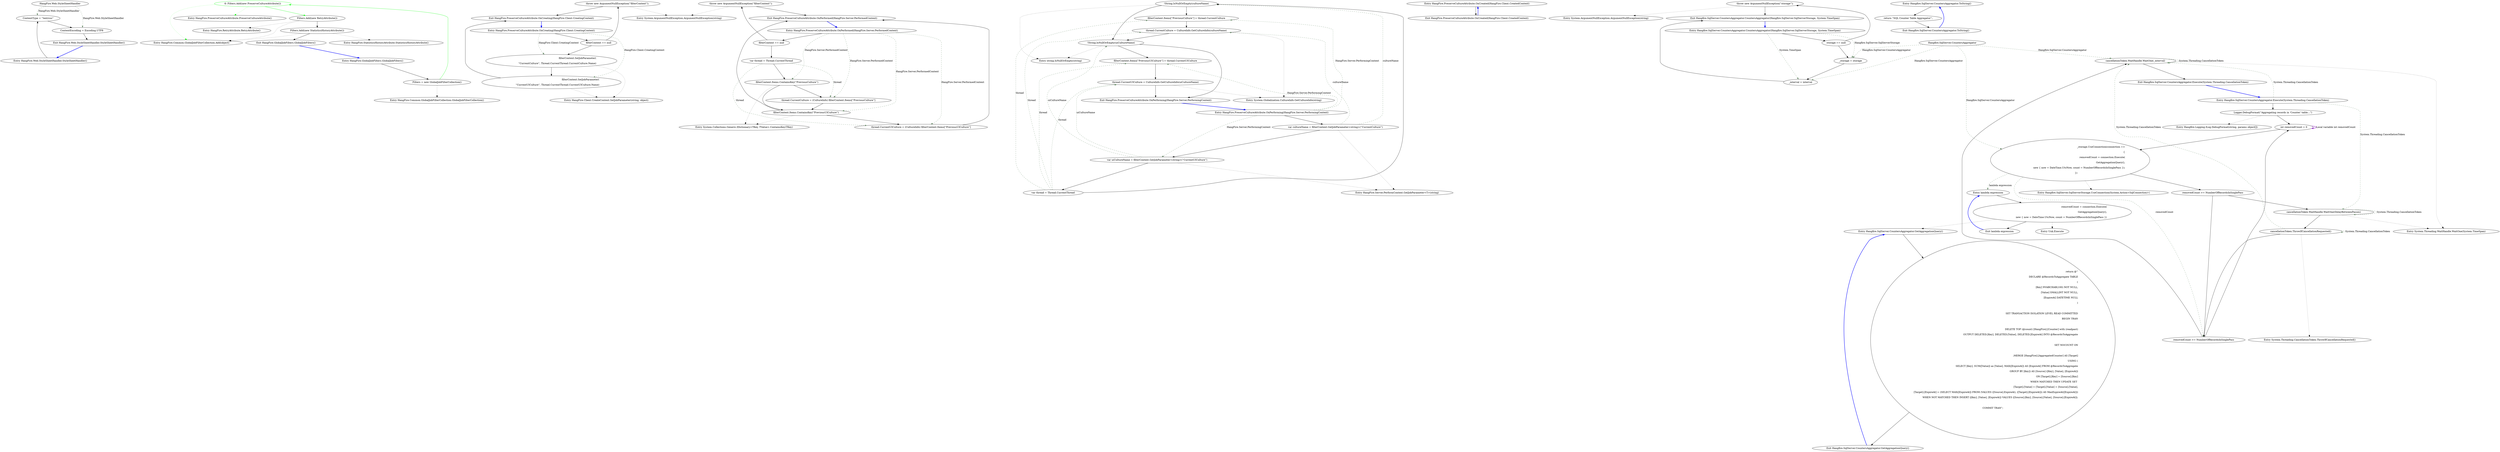 digraph  {
n4 [label="HangFire.Web.StyleSheetHandler", span=""];
n0 [cluster="HangFire.Web.StyleSheetHandler.StyleSheetHandler()", label="Entry HangFire.Web.StyleSheetHandler.StyleSheetHandler()", span="29-29"];
n1 [cluster="HangFire.Web.StyleSheetHandler.StyleSheetHandler()", label="ContentType = ''text/css''", span="32-32"];
n2 [cluster="HangFire.Web.StyleSheetHandler.StyleSheetHandler()", label="ContentEncoding = Encoding.UTF8", span="33-33"];
n3 [cluster="HangFire.Web.StyleSheetHandler.StyleSheetHandler()", label="Exit HangFire.Web.StyleSheetHandler.StyleSheetHandler()", span="29-29"];
d2 [cluster="HangFire.GlobalJobFilters.GlobalJobFilters()", color=green, community=0, label="6: Filters.Add(new PreserveCultureAttribute())", span="28-28"];
d1 [cluster="HangFire.GlobalJobFilters.GlobalJobFilters()", label="Filters = new GlobalJobFilterCollection()", span="27-27"];
d3 [cluster="HangFire.GlobalJobFilters.GlobalJobFilters()", label="Filters.Add(new RetryAttribute())", span="29-29"];
d7 [cluster="HangFire.PreserveCultureAttribute.PreserveCultureAttribute()", label="Entry HangFire.PreserveCultureAttribute.PreserveCultureAttribute()", span="26-26"];
d8 [cluster="HangFire.Common.GlobalJobFilterCollection.Add(object)", label="Entry HangFire.Common.GlobalJobFilterCollection.Add(object)", span="56-56"];
d0 [cluster="HangFire.GlobalJobFilters.GlobalJobFilters()", label="Entry HangFire.GlobalJobFilters.GlobalJobFilters()", span="25-25"];
d6 [cluster="HangFire.Common.GlobalJobFilterCollection.GlobalJobFilterCollection()", label="Entry HangFire.Common.GlobalJobFilterCollection.GlobalJobFilterCollection()", span="37-37"];
d4 [cluster="HangFire.GlobalJobFilters.GlobalJobFilters()", label="Filters.Add(new StatisticsHistoryAttribute())", span="30-30"];
d9 [cluster="HangFire.RetryAttribute.RetryAttribute()", label="Entry HangFire.RetryAttribute.RetryAttribute()", span="28-28"];
d5 [cluster="HangFire.GlobalJobFilters.GlobalJobFilters()", label="Exit HangFire.GlobalJobFilters.GlobalJobFilters()", span="25-25"];
d10 [cluster="HangFire.StatisticsHistoryAttribute.StatisticsHistoryAttribute()", label="Entry HangFire.StatisticsHistoryAttribute.StatisticsHistoryAttribute()", span="26-26"];
m0_6 [cluster="System.ArgumentNullException.ArgumentNullException(string)", file="PreserveCultureAttribute.cs", label="Entry System.ArgumentNullException.ArgumentNullException(string)", span="0-0"];
m0_7 [cluster="HangFire.Client.CreateContext.SetJobParameter(string, object)", file="PreserveCultureAttribute.cs", label="Entry HangFire.Client.CreateContext.SetJobParameter(string, object)", span="96-96"];
m0_22 [cluster="string.IsNullOrEmpty(string)", file="PreserveCultureAttribute.cs", label="Entry string.IsNullOrEmpty(string)", span="0-0"];
m0_21 [cluster="HangFire.Server.PerformContext.GetJobParameter<T>(string)", file="PreserveCultureAttribute.cs", label="Entry HangFire.Server.PerformContext.GetJobParameter<T>(string)", span="71-71"];
m0_0 [cluster="HangFire.PreserveCultureAttribute.OnCreating(HangFire.Client.CreatingContext)", file="PreserveCultureAttribute.cs", label="Entry HangFire.PreserveCultureAttribute.OnCreating(HangFire.Client.CreatingContext)", span="28-28"];
m0_1 [cluster="HangFire.PreserveCultureAttribute.OnCreating(HangFire.Client.CreatingContext)", file="PreserveCultureAttribute.cs", label="filterContext == null", span="30-30"];
m0_3 [cluster="HangFire.PreserveCultureAttribute.OnCreating(HangFire.Client.CreatingContext)", file="PreserveCultureAttribute.cs", label="filterContext.SetJobParameter(\r\n                ''CurrentCulture'', Thread.CurrentThread.CurrentCulture.Name)", span="32-33"];
m0_4 [cluster="HangFire.PreserveCultureAttribute.OnCreating(HangFire.Client.CreatingContext)", file="PreserveCultureAttribute.cs", label="filterContext.SetJobParameter(\r\n                ''CurrentUICulture'', Thread.CurrentThread.CurrentUICulture.Name)", span="34-35"];
m0_2 [cluster="HangFire.PreserveCultureAttribute.OnCreating(HangFire.Client.CreatingContext)", file="PreserveCultureAttribute.cs", label="throw new ArgumentNullException(''filterContext'');", span="30-30"];
m0_5 [cluster="HangFire.PreserveCultureAttribute.OnCreating(HangFire.Client.CreatingContext)", file="PreserveCultureAttribute.cs", label="Exit HangFire.PreserveCultureAttribute.OnCreating(HangFire.Client.CreatingContext)", span="28-28"];
m0_33 [cluster="System.Collections.Generic.IDictionary<TKey, TValue>.ContainsKey(TKey)", file="PreserveCultureAttribute.cs", label="Entry System.Collections.Generic.IDictionary<TKey, TValue>.ContainsKey(TKey)", span="0-0"];
m0_23 [cluster="System.Globalization.CultureInfo.GetCultureInfo(string)", file="PreserveCultureAttribute.cs", label="Entry System.Globalization.CultureInfo.GetCultureInfo(string)", span="0-0"];
m0_8 [cluster="HangFire.PreserveCultureAttribute.OnCreated(HangFire.Client.CreatedContext)", file="PreserveCultureAttribute.cs", label="Entry HangFire.PreserveCultureAttribute.OnCreated(HangFire.Client.CreatedContext)", span="38-38"];
m0_9 [cluster="HangFire.PreserveCultureAttribute.OnCreated(HangFire.Client.CreatedContext)", file="PreserveCultureAttribute.cs", label="Exit HangFire.PreserveCultureAttribute.OnCreated(HangFire.Client.CreatedContext)", span="38-38"];
m0_10 [cluster="HangFire.PreserveCultureAttribute.OnPerforming(HangFire.Server.PerformingContext)", file="PreserveCultureAttribute.cs", label="Entry HangFire.PreserveCultureAttribute.OnPerforming(HangFire.Server.PerformingContext)", span="42-42"];
m0_11 [cluster="HangFire.PreserveCultureAttribute.OnPerforming(HangFire.Server.PerformingContext)", file="PreserveCultureAttribute.cs", label="var cultureName = filterContext.GetJobParameter<string>(''CurrentCulture'')", span="44-44"];
m0_12 [cluster="HangFire.PreserveCultureAttribute.OnPerforming(HangFire.Server.PerformingContext)", file="PreserveCultureAttribute.cs", label="var uiCultureName = filterContext.GetJobParameter<string>(''CurrentUICulture'')", span="45-45"];
m0_15 [cluster="HangFire.PreserveCultureAttribute.OnPerforming(HangFire.Server.PerformingContext)", file="PreserveCultureAttribute.cs", label="filterContext.Items[''PreviousCulture''] = thread.CurrentCulture", span="51-51"];
m0_18 [cluster="HangFire.PreserveCultureAttribute.OnPerforming(HangFire.Server.PerformingContext)", file="PreserveCultureAttribute.cs", label="filterContext.Items[''PreviousUICulture''] = thread.CurrentUICulture", span="57-57"];
m0_14 [cluster="HangFire.PreserveCultureAttribute.OnPerforming(HangFire.Server.PerformingContext)", file="PreserveCultureAttribute.cs", label="!String.IsNullOrEmpty(cultureName)", span="49-49"];
m0_16 [cluster="HangFire.PreserveCultureAttribute.OnPerforming(HangFire.Server.PerformingContext)", file="PreserveCultureAttribute.cs", label="thread.CurrentCulture = CultureInfo.GetCultureInfo(cultureName)", span="52-52"];
m0_13 [cluster="HangFire.PreserveCultureAttribute.OnPerforming(HangFire.Server.PerformingContext)", file="PreserveCultureAttribute.cs", label="var thread = Thread.CurrentThread", span="47-47"];
m0_17 [cluster="HangFire.PreserveCultureAttribute.OnPerforming(HangFire.Server.PerformingContext)", file="PreserveCultureAttribute.cs", label="!String.IsNullOrEmpty(uiCultureName)", span="55-55"];
m0_19 [cluster="HangFire.PreserveCultureAttribute.OnPerforming(HangFire.Server.PerformingContext)", file="PreserveCultureAttribute.cs", label="thread.CurrentUICulture = CultureInfo.GetCultureInfo(uiCultureName)", span="58-58"];
m0_20 [cluster="HangFire.PreserveCultureAttribute.OnPerforming(HangFire.Server.PerformingContext)", file="PreserveCultureAttribute.cs", label="Exit HangFire.PreserveCultureAttribute.OnPerforming(HangFire.Server.PerformingContext)", span="42-42"];
m0_24 [cluster="HangFire.PreserveCultureAttribute.OnPerformed(HangFire.Server.PerformedContext)", file="PreserveCultureAttribute.cs", label="Entry HangFire.PreserveCultureAttribute.OnPerformed(HangFire.Server.PerformedContext)", span="62-62"];
m0_25 [cluster="HangFire.PreserveCultureAttribute.OnPerformed(HangFire.Server.PerformedContext)", file="PreserveCultureAttribute.cs", label="filterContext == null", span="64-64"];
m0_28 [cluster="HangFire.PreserveCultureAttribute.OnPerformed(HangFire.Server.PerformedContext)", file="PreserveCultureAttribute.cs", label="filterContext.Items.ContainsKey(''PreviousCulture'')", span="67-67"];
m0_29 [cluster="HangFire.PreserveCultureAttribute.OnPerformed(HangFire.Server.PerformedContext)", file="PreserveCultureAttribute.cs", label="thread.CurrentCulture = (CultureInfo) filterContext.Items[''PreviousCulture'']", span="69-69"];
m0_30 [cluster="HangFire.PreserveCultureAttribute.OnPerformed(HangFire.Server.PerformedContext)", file="PreserveCultureAttribute.cs", label="filterContext.Items.ContainsKey(''PreviousUICulture'')", span="71-71"];
m0_31 [cluster="HangFire.PreserveCultureAttribute.OnPerformed(HangFire.Server.PerformedContext)", file="PreserveCultureAttribute.cs", label="thread.CurrentUICulture = (CultureInfo) filterContext.Items[''PreviousUICulture'']", span="73-73"];
m0_26 [cluster="HangFire.PreserveCultureAttribute.OnPerformed(HangFire.Server.PerformedContext)", file="PreserveCultureAttribute.cs", label="throw new ArgumentNullException(''filterContext'');", span="64-64"];
m0_27 [cluster="HangFire.PreserveCultureAttribute.OnPerformed(HangFire.Server.PerformedContext)", file="PreserveCultureAttribute.cs", label="var thread = Thread.CurrentThread", span="66-66"];
m0_32 [cluster="HangFire.PreserveCultureAttribute.OnPerformed(HangFire.Server.PerformedContext)", file="PreserveCultureAttribute.cs", label="Exit HangFire.PreserveCultureAttribute.OnPerformed(HangFire.Server.PerformedContext)", span="62-62"];
m1_6 [cluster="System.ArgumentNullException.ArgumentNullException(string)", file="PreserveCultureAttributeFacts.cs", label="Entry System.ArgumentNullException.ArgumentNullException(string)", span="0-0"];
m1_24 [cluster="Hangfire.SqlServer.CountersAggregator.GetAggregationQuery()", file="PreserveCultureAttributeFacts.cs", label="Entry Hangfire.SqlServer.CountersAggregator.GetAggregationQuery()", span="72-72"];
m1_29 [cluster="Hangfire.SqlServer.CountersAggregator.GetAggregationQuery()", file="PreserveCultureAttributeFacts.cs", label="return @''\r\nDECLARE @RecordsToAggregate TABLE\r\n(\r\n	[Key] NVARCHAR(100) NOT NULL,\r\n	[Value] SMALLINT NOT NULL,\r\n	[ExpireAt] DATETIME NULL\r\n)\r\n\r\nSET TRANSACTION ISOLATION LEVEL READ COMMITTED\r\nBEGIN TRAN\r\n\r\nDELETE TOP (@count) [HangFire].[Counter] with (readpast)\r\nOUTPUT DELETED.[Key], DELETED.[Value], DELETED.[ExpireAt] INTO @RecordsToAggregate\r\n\r\nSET NOCOUNT ON\r\n\r\n;MERGE [HangFire].[AggregatedCounter] AS [Target]\r\nUSING (\r\n	SELECT [Key], SUM([Value]) as [Value], MAX([ExpireAt]) AS [ExpireAt] FROM @RecordsToAggregate\r\n	GROUP BY [Key]) AS [Source] ([Key], [Value], [ExpireAt])\r\nON [Target].[Key] = [Source].[Key]\r\nWHEN MATCHED THEN UPDATE SET \r\n	[Target].[Value] = [Target].[Value] + [Source].[Value],\r\n	[Target].[ExpireAt] = (SELECT MAX([ExpireAt]) FROM (VALUES ([Source].ExpireAt), ([Target].[ExpireAt])) AS MaxExpireAt([ExpireAt]))\r\nWHEN NOT MATCHED THEN INSERT ([Key], [Value], [ExpireAt]) VALUES ([Source].[Key], [Source].[Value], [Source].[ExpireAt]);\r\n\r\nCOMMIT TRAN'';", span="74-100"];
m1_30 [cluster="Hangfire.SqlServer.CountersAggregator.GetAggregationQuery()", file="PreserveCultureAttributeFacts.cs", label="Exit Hangfire.SqlServer.CountersAggregator.GetAggregationQuery()", span="72-72"];
m1_0 [cluster="Hangfire.SqlServer.CountersAggregator.CountersAggregator(Hangfire.SqlServer.SqlServerStorage, System.TimeSpan)", file="PreserveCultureAttributeFacts.cs", label="Entry Hangfire.SqlServer.CountersAggregator.CountersAggregator(Hangfire.SqlServer.SqlServerStorage, System.TimeSpan)", span="34-34"];
m1_1 [cluster="Hangfire.SqlServer.CountersAggregator.CountersAggregator(Hangfire.SqlServer.SqlServerStorage, System.TimeSpan)", file="PreserveCultureAttributeFacts.cs", label="storage == null", span="36-36"];
m1_3 [cluster="Hangfire.SqlServer.CountersAggregator.CountersAggregator(Hangfire.SqlServer.SqlServerStorage, System.TimeSpan)", file="PreserveCultureAttributeFacts.cs", label="_storage = storage", span="38-38"];
m1_4 [cluster="Hangfire.SqlServer.CountersAggregator.CountersAggregator(Hangfire.SqlServer.SqlServerStorage, System.TimeSpan)", file="PreserveCultureAttributeFacts.cs", label="_interval = interval", span="39-39"];
m1_2 [cluster="Hangfire.SqlServer.CountersAggregator.CountersAggregator(Hangfire.SqlServer.SqlServerStorage, System.TimeSpan)", file="PreserveCultureAttributeFacts.cs", label="throw new ArgumentNullException(''storage'');", span="36-36"];
m1_5 [cluster="Hangfire.SqlServer.CountersAggregator.CountersAggregator(Hangfire.SqlServer.SqlServerStorage, System.TimeSpan)", file="PreserveCultureAttributeFacts.cs", label="Exit Hangfire.SqlServer.CountersAggregator.CountersAggregator(Hangfire.SqlServer.SqlServerStorage, System.TimeSpan)", span="34-34"];
m1_19 [cluster="System.Threading.WaitHandle.WaitOne(System.TimeSpan)", file="PreserveCultureAttributeFacts.cs", label="Entry System.Threading.WaitHandle.WaitOne(System.TimeSpan)", span="0-0"];
m1_25 [cluster="Unk.Execute", file="PreserveCultureAttributeFacts.cs", label="Entry Unk.Execute", span=""];
m1_7 [cluster="Hangfire.SqlServer.CountersAggregator.Execute(System.Threading.CancellationToken)", file="PreserveCultureAttributeFacts.cs", label="Entry Hangfire.SqlServer.CountersAggregator.Execute(System.Threading.CancellationToken)", span="42-42"];
m1_8 [cluster="Hangfire.SqlServer.CountersAggregator.Execute(System.Threading.CancellationToken)", file="PreserveCultureAttributeFacts.cs", label="Logger.DebugFormat(''Aggregating records in 'Counter' table...'')", span="44-44"];
m1_12 [cluster="Hangfire.SqlServer.CountersAggregator.Execute(System.Threading.CancellationToken)", file="PreserveCultureAttributeFacts.cs", label="cancellationToken.WaitHandle.WaitOne(DelayBetweenPasses)", span="59-59"];
m1_15 [cluster="Hangfire.SqlServer.CountersAggregator.Execute(System.Threading.CancellationToken)", file="PreserveCultureAttributeFacts.cs", label="cancellationToken.WaitHandle.WaitOne(_interval)", span="64-64"];
m1_9 [cluster="Hangfire.SqlServer.CountersAggregator.Execute(System.Threading.CancellationToken)", file="PreserveCultureAttributeFacts.cs", label="int removedCount = 0", span="46-46"];
m1_10 [cluster="Hangfire.SqlServer.CountersAggregator.Execute(System.Threading.CancellationToken)", file="PreserveCultureAttributeFacts.cs", label="_storage.UseConnection(connection =>\r\n                {\r\n                    removedCount = connection.Execute(\r\n                        GetAggregationQuery(),\r\n                        new { now = DateTime.UtcNow, count = NumberOfRecordsInSinglePass });\r\n                })", span="50-55"];
m1_11 [cluster="Hangfire.SqlServer.CountersAggregator.Execute(System.Threading.CancellationToken)", file="PreserveCultureAttributeFacts.cs", label="removedCount >= NumberOfRecordsInSinglePass", span="57-57"];
m1_14 [cluster="Hangfire.SqlServer.CountersAggregator.Execute(System.Threading.CancellationToken)", file="PreserveCultureAttributeFacts.cs", label="removedCount >= NumberOfRecordsInSinglePass", span="62-62"];
m1_13 [cluster="Hangfire.SqlServer.CountersAggregator.Execute(System.Threading.CancellationToken)", file="PreserveCultureAttributeFacts.cs", label="cancellationToken.ThrowIfCancellationRequested()", span="60-60"];
m1_16 [cluster="Hangfire.SqlServer.CountersAggregator.Execute(System.Threading.CancellationToken)", file="PreserveCultureAttributeFacts.cs", label="Exit Hangfire.SqlServer.CountersAggregator.Execute(System.Threading.CancellationToken)", span="42-42"];
m1_17 [cluster="Hangfire.Logging.ILog.DebugFormat(string, params object[])", file="PreserveCultureAttributeFacts.cs", label="Entry Hangfire.Logging.ILog.DebugFormat(string, params object[])", span="122-122"];
m1_26 [cluster="Hangfire.SqlServer.CountersAggregator.ToString()", file="PreserveCultureAttributeFacts.cs", label="Entry Hangfire.SqlServer.CountersAggregator.ToString()", span="67-67"];
m1_27 [cluster="Hangfire.SqlServer.CountersAggregator.ToString()", file="PreserveCultureAttributeFacts.cs", label="return ''SQL Counter Table Aggregator'';", span="69-69"];
m1_28 [cluster="Hangfire.SqlServer.CountersAggregator.ToString()", file="PreserveCultureAttributeFacts.cs", label="Exit Hangfire.SqlServer.CountersAggregator.ToString()", span="67-67"];
m1_18 [cluster="Hangfire.SqlServer.SqlServerStorage.UseConnection(System.Action<SqlConnection>)", file="PreserveCultureAttributeFacts.cs", label="Entry Hangfire.SqlServer.SqlServerStorage.UseConnection(System.Action<SqlConnection>)", span="174-174"];
m1_21 [cluster="lambda expression", file="PreserveCultureAttributeFacts.cs", label="Entry lambda expression", span="50-55"];
m1_22 [cluster="lambda expression", file="PreserveCultureAttributeFacts.cs", label="removedCount = connection.Execute(\r\n                        GetAggregationQuery(),\r\n                        new { now = DateTime.UtcNow, count = NumberOfRecordsInSinglePass })", span="52-54"];
m1_23 [cluster="lambda expression", file="PreserveCultureAttributeFacts.cs", label="Exit lambda expression", span="50-55"];
m1_20 [cluster="System.Threading.CancellationToken.ThrowIfCancellationRequested()", file="PreserveCultureAttributeFacts.cs", label="Entry System.Threading.CancellationToken.ThrowIfCancellationRequested()", span="0-0"];
m1_31 [file="PreserveCultureAttributeFacts.cs", label="Hangfire.SqlServer.CountersAggregator", span=""];
n4 -> n1  [color=darkseagreen4, key=1, label="HangFire.Web.StyleSheetHandler", style=dashed];
n4 -> n2  [color=darkseagreen4, key=1, label="HangFire.Web.StyleSheetHandler", style=dashed];
n0 -> n1  [key=0, style=solid];
n1 -> n2  [key=0, style=solid];
n2 -> n3  [key=0, style=solid];
n3 -> n0  [color=blue, key=0, style=bold];
d2 -> d3  [color=green, key=0, style=solid];
d2 -> d7  [color=green, key=2, style=dotted];
d2 -> d8  [color=green, key=2, style=dotted];
d1 -> d2  [color=green, key=0, style=solid];
d1 -> d6  [key=2, style=dotted];
d3 -> d4  [key=0, style=solid];
d3 -> d9  [key=2, style=dotted];
d3 -> d8  [key=2, style=dotted];
d0 -> d1  [key=0, style=solid];
d4 -> d8  [key=2, style=dotted];
d4 -> d5  [key=0, style=solid];
d4 -> d10  [key=2, style=dotted];
d5 -> d0  [color=blue, key=0, style=bold];
m0_0 -> m0_1  [key=0, style=solid];
m0_0 -> m0_3  [color=darkseagreen4, key=1, label="HangFire.Client.CreatingContext", style=dashed];
m0_0 -> m0_4  [color=darkseagreen4, key=1, label="HangFire.Client.CreatingContext", style=dashed];
m0_1 -> m0_2  [key=0, style=solid];
m0_1 -> m0_3  [key=0, style=solid];
m0_3 -> m0_4  [key=0, style=solid];
m0_3 -> m0_7  [key=2, style=dotted];
m0_4 -> m0_5  [key=0, style=solid];
m0_4 -> m0_7  [key=2, style=dotted];
m0_2 -> m0_5  [key=0, style=solid];
m0_2 -> m0_6  [key=2, style=dotted];
m0_5 -> m0_0  [color=blue, key=0, style=bold];
m0_8 -> m0_9  [key=0, style=solid];
m0_9 -> m0_8  [color=blue, key=0, style=bold];
m0_10 -> m0_11  [key=0, style=solid];
m0_10 -> m0_12  [color=darkseagreen4, key=1, label="HangFire.Server.PerformingContext", style=dashed];
m0_10 -> m0_15  [color=darkseagreen4, key=1, label="HangFire.Server.PerformingContext", style=dashed];
m0_10 -> m0_18  [color=darkseagreen4, key=1, label="HangFire.Server.PerformingContext", style=dashed];
m0_11 -> m0_12  [key=0, style=solid];
m0_11 -> m0_21  [key=2, style=dotted];
m0_11 -> m0_14  [color=darkseagreen4, key=1, label=cultureName, style=dashed];
m0_11 -> m0_16  [color=darkseagreen4, key=1, label=cultureName, style=dashed];
m0_12 -> m0_13  [key=0, style=solid];
m0_12 -> m0_21  [key=2, style=dotted];
m0_12 -> m0_17  [color=darkseagreen4, key=1, label=uiCultureName, style=dashed];
m0_12 -> m0_19  [color=darkseagreen4, key=1, label=uiCultureName, style=dashed];
m0_15 -> m0_16  [key=0, style=solid];
m0_18 -> m0_19  [key=0, style=solid];
m0_14 -> m0_15  [key=0, style=solid];
m0_14 -> m0_17  [key=0, style=solid];
m0_14 -> m0_22  [key=2, style=dotted];
m0_16 -> m0_17  [key=0, style=solid];
m0_16 -> m0_23  [key=2, style=dotted];
m0_13 -> m0_14  [key=0, style=solid];
m0_13 -> m0_15  [color=darkseagreen4, key=1, label=thread, style=dashed];
m0_13 -> m0_16  [color=darkseagreen4, key=1, label=thread, style=dashed];
m0_13 -> m0_18  [color=darkseagreen4, key=1, label=thread, style=dashed];
m0_13 -> m0_19  [color=darkseagreen4, key=1, label=thread, style=dashed];
m0_17 -> m0_18  [key=0, style=solid];
m0_17 -> m0_20  [key=0, style=solid];
m0_17 -> m0_22  [key=2, style=dotted];
m0_19 -> m0_20  [key=0, style=solid];
m0_19 -> m0_23  [key=2, style=dotted];
m0_20 -> m0_10  [color=blue, key=0, style=bold];
m0_24 -> m0_25  [key=0, style=solid];
m0_24 -> m0_28  [color=darkseagreen4, key=1, label="HangFire.Server.PerformedContext", style=dashed];
m0_24 -> m0_29  [color=darkseagreen4, key=1, label="HangFire.Server.PerformedContext", style=dashed];
m0_24 -> m0_30  [color=darkseagreen4, key=1, label="HangFire.Server.PerformedContext", style=dashed];
m0_24 -> m0_31  [color=darkseagreen4, key=1, label="HangFire.Server.PerformedContext", style=dashed];
m0_25 -> m0_26  [key=0, style=solid];
m0_25 -> m0_27  [key=0, style=solid];
m0_28 -> m0_29  [key=0, style=solid];
m0_28 -> m0_30  [key=0, style=solid];
m0_28 -> m0_33  [key=2, style=dotted];
m0_29 -> m0_30  [key=0, style=solid];
m0_30 -> m0_31  [key=0, style=solid];
m0_30 -> m0_32  [key=0, style=solid];
m0_30 -> m0_33  [key=2, style=dotted];
m0_31 -> m0_32  [key=0, style=solid];
m0_26 -> m0_32  [key=0, style=solid];
m0_26 -> m0_6  [key=2, style=dotted];
m0_27 -> m0_28  [key=0, style=solid];
m0_27 -> m0_29  [color=darkseagreen4, key=1, label=thread, style=dashed];
m0_27 -> m0_31  [color=darkseagreen4, key=1, label=thread, style=dashed];
m0_32 -> m0_24  [color=blue, key=0, style=bold];
m1_24 -> m1_29  [key=0, style=solid];
m1_29 -> m1_30  [key=0, style=solid];
m1_30 -> m1_24  [color=blue, key=0, style=bold];
m1_0 -> m1_1  [key=0, style=solid];
m1_0 -> m1_3  [color=darkseagreen4, key=1, label="Hangfire.SqlServer.SqlServerStorage", style=dashed];
m1_0 -> m1_4  [color=darkseagreen4, key=1, label="System.TimeSpan", style=dashed];
m1_1 -> m1_2  [key=0, style=solid];
m1_1 -> m1_3  [key=0, style=solid];
m1_3 -> m1_4  [key=0, style=solid];
m1_4 -> m1_5  [key=0, style=solid];
m1_2 -> m1_5  [key=0, style=solid];
m1_2 -> m1_6  [key=2, style=dotted];
m1_5 -> m1_0  [color=blue, key=0, style=bold];
m1_7 -> m1_8  [key=0, style=solid];
m1_7 -> m1_12  [color=darkseagreen4, key=1, label="System.Threading.CancellationToken", style=dashed];
m1_7 -> m1_15  [color=darkseagreen4, key=1, label="System.Threading.CancellationToken", style=dashed];
m1_8 -> m1_9  [key=0, style=solid];
m1_8 -> m1_17  [key=2, style=dotted];
m1_12 -> m1_13  [key=0, style=solid];
m1_12 -> m1_19  [key=2, style=dotted];
m1_12 -> m1_12  [color=darkseagreen4, key=1, label="System.Threading.CancellationToken", style=dashed];
m1_15 -> m1_16  [key=0, style=solid];
m1_15 -> m1_19  [key=2, style=dotted];
m1_15 -> m1_15  [color=darkseagreen4, key=1, label="System.Threading.CancellationToken", style=dashed];
m1_9 -> m1_10  [key=0, style=solid];
m1_9 -> m1_9  [color=darkorchid, key=3, label="Local variable int removedCount", style=bold];
m1_10 -> m1_11  [key=0, style=solid];
m1_10 -> m1_18  [key=2, style=dotted];
m1_10 -> m1_21  [color=darkseagreen4, key=1, label="lambda expression", style=dashed];
m1_10 -> m1_14  [color=darkseagreen4, key=1, label=removedCount, style=dashed];
m1_11 -> m1_12  [key=0, style=solid];
m1_11 -> m1_14  [key=0, style=solid];
m1_14 -> m1_9  [key=0, style=solid];
m1_14 -> m1_15  [key=0, style=solid];
m1_13 -> m1_14  [key=0, style=solid];
m1_13 -> m1_20  [key=2, style=dotted];
m1_13 -> m1_13  [color=darkseagreen4, key=1, label="System.Threading.CancellationToken", style=dashed];
m1_13 -> m1_15  [color=darkseagreen4, key=1, label="System.Threading.CancellationToken", style=dashed];
m1_16 -> m1_7  [color=blue, key=0, style=bold];
m1_26 -> m1_27  [key=0, style=solid];
m1_27 -> m1_28  [key=0, style=solid];
m1_28 -> m1_26  [color=blue, key=0, style=bold];
m1_21 -> m1_22  [key=0, style=solid];
m1_22 -> m1_23  [key=0, style=solid];
m1_22 -> m1_24  [key=2, style=dotted];
m1_22 -> m1_25  [key=2, style=dotted];
m1_23 -> m1_21  [color=blue, key=0, style=bold];
m1_31 -> m1_3  [color=darkseagreen4, key=1, label="Hangfire.SqlServer.CountersAggregator", style=dashed];
m1_31 -> m1_4  [color=darkseagreen4, key=1, label="Hangfire.SqlServer.CountersAggregator", style=dashed];
m1_31 -> m1_10  [color=darkseagreen4, key=1, label="Hangfire.SqlServer.CountersAggregator", style=dashed];
m1_31 -> m1_15  [color=darkseagreen4, key=1, label="Hangfire.SqlServer.CountersAggregator", style=dashed];
}
